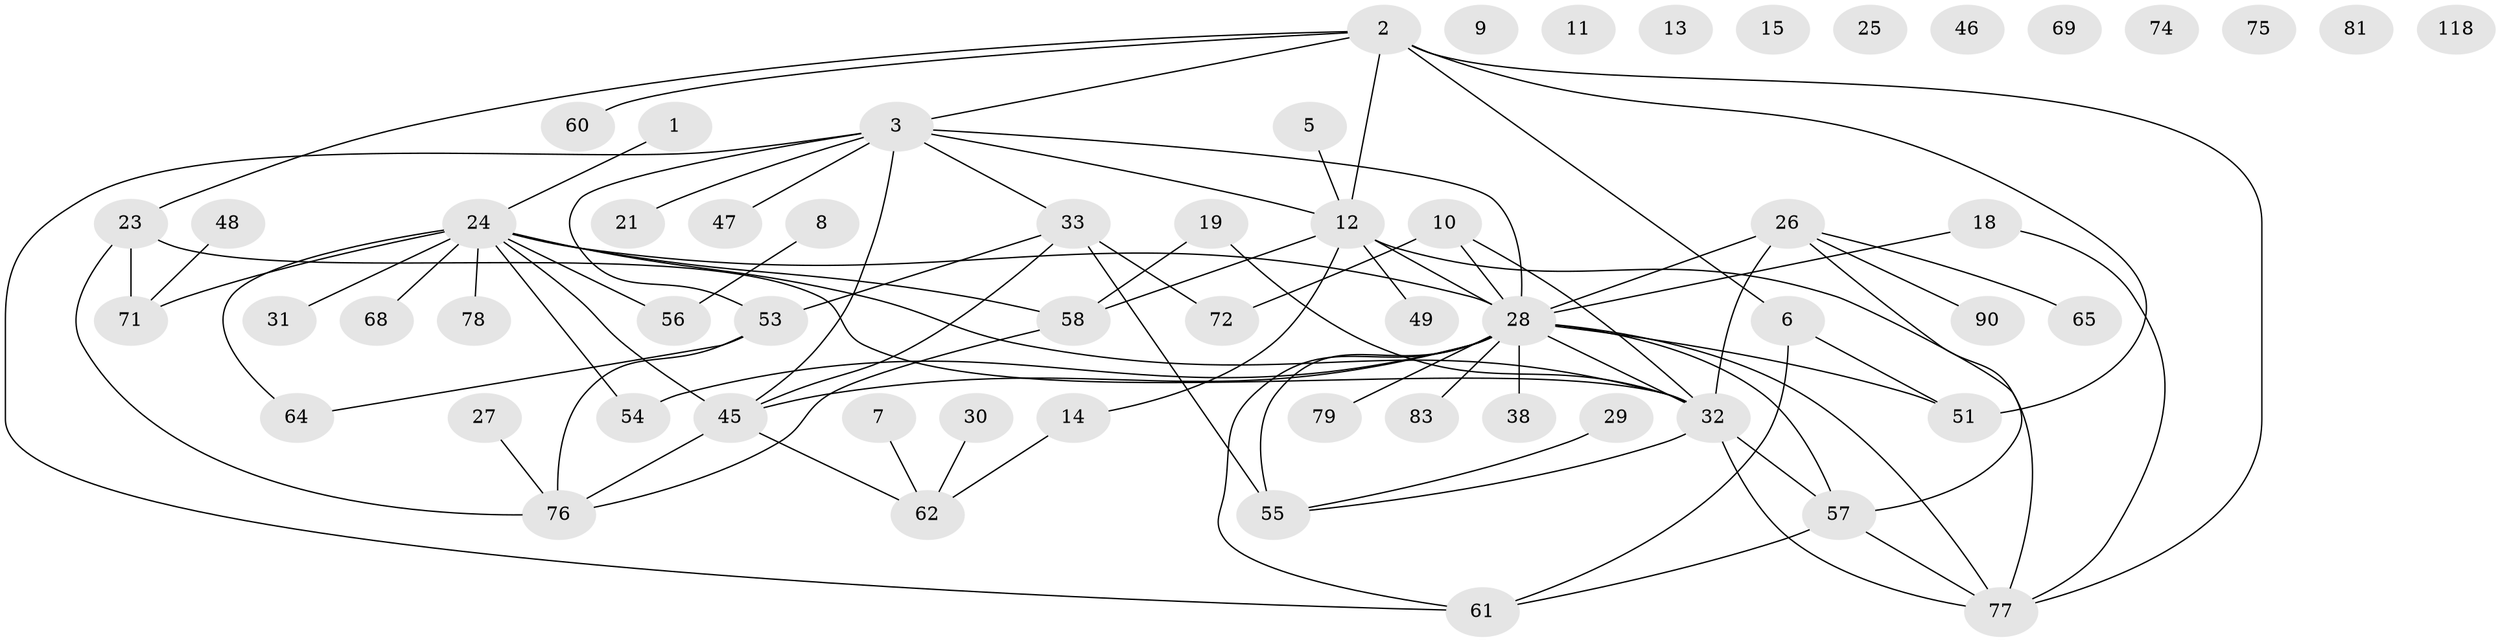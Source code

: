 // original degree distribution, {1: 0.2644628099173554, 3: 0.18181818181818182, 4: 0.1487603305785124, 2: 0.19834710743801653, 0: 0.08264462809917356, 6: 0.06611570247933884, 5: 0.049586776859504134, 8: 0.008264462809917356}
// Generated by graph-tools (version 1.1) at 2025/12/03/09/25 04:12:59]
// undirected, 60 vertices, 82 edges
graph export_dot {
graph [start="1"]
  node [color=gray90,style=filled];
  1 [super="+88"];
  2 [super="+22+4+16"];
  3 [super="+113+17+93"];
  5;
  6 [super="+114+110+70"];
  7;
  8;
  9;
  10;
  11;
  12 [super="+20+85"];
  13;
  14 [super="+82"];
  15;
  18;
  19;
  21;
  23 [super="+87"];
  24 [super="+121+100+43"];
  25;
  26 [super="+42+50"];
  27;
  28 [super="+63+39+35"];
  29;
  30;
  31;
  32 [super="+34+37"];
  33 [super="+66+40+80+41"];
  38;
  45 [super="+96"];
  46 [super="+73"];
  47;
  48;
  49 [super="+97"];
  51 [super="+101"];
  53;
  54;
  55 [super="+84"];
  56;
  57;
  58;
  60;
  61 [super="+94"];
  62;
  64 [super="+67"];
  65 [super="+89"];
  68;
  69;
  71;
  72;
  74;
  75;
  76 [super="+106"];
  77;
  78;
  79;
  81;
  83 [super="+105"];
  90;
  118;
  1 -- 24;
  2 -- 3;
  2 -- 51;
  2 -- 23;
  2 -- 60;
  2 -- 77;
  2 -- 12;
  2 -- 6;
  3 -- 53;
  3 -- 47;
  3 -- 45 [weight=2];
  3 -- 21;
  3 -- 61;
  3 -- 33;
  3 -- 28;
  3 -- 12;
  5 -- 12;
  6 -- 51;
  6 -- 61;
  7 -- 62;
  8 -- 56;
  10 -- 72;
  10 -- 32;
  10 -- 28;
  12 -- 77;
  12 -- 49;
  12 -- 58;
  12 -- 28;
  12 -- 14;
  14 -- 62;
  18 -- 77;
  18 -- 28;
  19 -- 58;
  19 -- 32;
  23 -- 71;
  23 -- 76;
  23 -- 32;
  24 -- 71;
  24 -- 54;
  24 -- 68;
  24 -- 45;
  24 -- 78;
  24 -- 56;
  24 -- 28 [weight=2];
  24 -- 31;
  24 -- 32;
  24 -- 64;
  24 -- 58;
  26 -- 57;
  26 -- 32 [weight=2];
  26 -- 90;
  26 -- 65;
  26 -- 28;
  27 -- 76;
  28 -- 79;
  28 -- 55;
  28 -- 32 [weight=2];
  28 -- 45 [weight=2];
  28 -- 51;
  28 -- 54;
  28 -- 57 [weight=2];
  28 -- 61;
  28 -- 83;
  28 -- 38;
  28 -- 77;
  29 -- 55;
  30 -- 62;
  32 -- 57;
  32 -- 77;
  32 -- 55;
  33 -- 55 [weight=2];
  33 -- 72;
  33 -- 53;
  33 -- 45;
  45 -- 62;
  45 -- 76;
  48 -- 71;
  53 -- 76;
  53 -- 64;
  57 -- 77;
  57 -- 61;
  58 -- 76;
}
